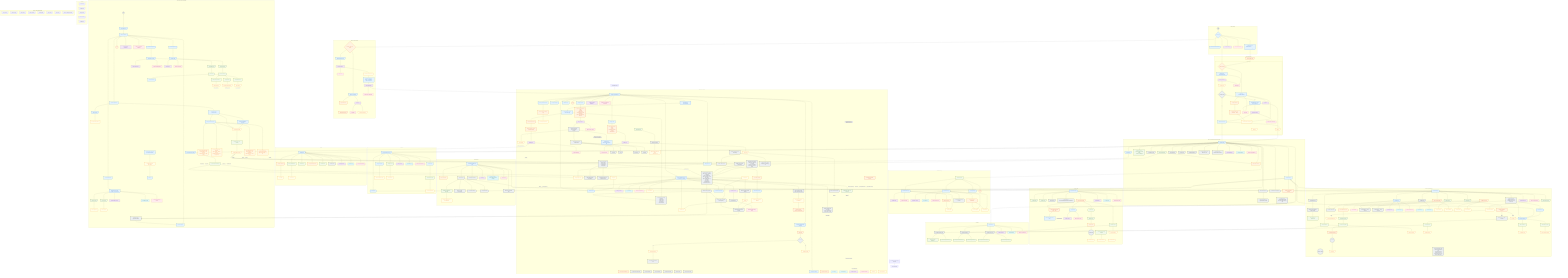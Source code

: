 ---
config:
  layout: dagre
---
flowchart TD
 subgraph s1["Landing & Entry"]
    direction TB
        n38(("Start"))
        n37{"Landing Page"}
        U_Browse["Browse/Search Businesses"]
        U_PublicStorefront["Public Storefront (Unauthenticated                                                                                          )"]
        n37_Loading["Loading landing…"]
        n37_Error["Failed to load landing"]
  end
 subgraph subGraph_Login["Login & Signup"]
    direction TB
        U_Auth_Choice{"Sign Up or Login?"}
        U_Login["Login Page: Phone/Email/Social"]
        U_ForgotPassword["Forgot Password?"]
        U_ResetFlow["Password Reset Flow (OTP/Link → Reset)"]
        U_SignUp["Sign Up Page: Phone/Email/Social"]
        U_FirstLogin{"First-Time Login?"}
        U_Onboarding_City["Onboarding Page: Select City & 5+ Interests"]
        U_ProductTour["Optional Product Tour"]
        U_Login_Success["Logged in"]
        U_Signup_Success["Account created"]
        U_Reset_Success["Password reset successful"]
        U_Auth_Error["Auth error"]
        U_Login_Loading["Logging in…"]
        U_SignUp_Loading["Creating account…"]
        U_Onboarding_Loading["Saving onboarding…"]
        U_Login_Error["Login failed"]
        U_SignUp_Error["Signup failed"]
        U_Onboarding_Error["Failed to save onboarding"]
  end
 subgraph subGraph_UserAuth["Authentication Gate"]
    direction TB
        U_LoginPrompt["Action requires login"]
        subGraph_Login
  end
 subgraph subGraph_Dashboard["Customer Dashboard & Global Navigation"]
    direction LR
        U_Dashboard["Dashboard Page"]
        U_Search["Global Search"]
        U_NotificationHub["Notification Hub"]
        U_BottomNav["Bottom Nav (Home • Search • Wallet • Social • Profile)<br>Common for all Pages"]
        n84["Top App Bar (Logo)"]
        n79["Select City Dropdown"]
        n80["Update City in Profile"]
        n59["Welcome Banner"]
        n55["Ads Carousel (max 6)"]
        n55_Fallback["Fill empty ad slots with organic promos (labeled)"]
        n56["Businesses in Spotlight (5+)"]
        n57["Hot Offers (5+)"]
        n58["Trending Products (5+)"]
        n60["Promoted Events / New Businesses (5+)"]
        n78["Tap cards to open Storefront/Offer/Product<br>Max of five will be shown in card."]
        n54["User Activity Card (share/collect/review/follow)"]
        n47["Manage Notifications (settings)"]
        U_Dashboard_Loading["Loading dashboard…"]
        U_Dashboard_Empty["Nothing to show yet"]
        U_Dashboard_Error["Failed to load dashboard"]
  end
 subgraph subGraph_Profile["Profile & Settings"]
    direction TB
        U_Profile_Dropdown["Avatar Dropdown"]
        U_ViewProfile["View/Edit Profile Page"]
        U_MyReviews["My Reviews Page"]
        U_ManageSettings["Manage Settings"]
        U_Logout(("Logout"))
        U_ViewProfile_Loading["Loading profile…"]
        U_ViewProfile_Error["Failed to load profile"]
        U_MyReviews_Loading["Loading my reviews…"]
        U_MyReviews_Empty["No reviews yet"]
        U_MyReviews_Error["Failed to load reviews"]
        n46["Manage Reviews (Edit/Delete)"]
        n41["Edit City & Interests"]
        n83["Open Business from My Reviews"]
        T_Profile_Saved["Profile updated"]
        T_Review_Updated["Review updated"]
        T_Review_Deleted["Review deleted"]
  end
 subgraph subGraph_SearchResults["Search Results"]
    direction TB
        U_SearchResults["Search Results Page (up to 20)"]
        U_FilterSort["Filter & Sort Modal"]
        n39["Select a Result"]
        n48["Add/remove Business to Favourites"]
        n49["See No of people recommended"]
        n50["See Location on Map"]
        n51["See Open Until Info"]
        n52["Find Nearby Businesses"]
        n53["Show up to 2 promoted slots"]
        U_Search_Loading["Searching…"]
        U_Search_Empty["No relevant results → show trending of similar category"]
        U_Search_Error["Search failed"]
        T_Fav_Business_Added["Business added/removed from favourites"]
  end
 subgraph subGraph_Storefront["Storefront (Authenticated)"]
    direction TB
        U_Storefront["Storefront Page"]
        n16["Basic Business Info"]
        n17["Details: Contact, Address, Hours, Holidays"]
        n42["Tap contact to see phone/email"]
        n1["Available Offers"]
        n3["Offer Details Modal (T&C)"]
        n8["4 Top/New Products displayed in storefront<br>total 99 products can be saved to db"]
        n9["Product Details Page"]
        n6["Read Reviews"]
        n40["Reviews: Infinite Scroll"]
        n2["Write a Review (Editor)"]
        n10["Edit/Delete Review"]
        U_CollectCoupon["Collect Coupon"]
        U_FavoriteBusiness["Favourite Business"]
        U_GPSCheckIn["GPS Check-in"]
        U_GPS_Prompt["Location Permission Request"]
        U_GPS_Denied["Location permission denied"]
        U_Checkin_Error["Check-in failed"]
        n11["Favourite Product"]
        n12["Share Product Link"]
        n13["Add Product to Wishlist"]
        n14["Share Offer to Friend"]
        n15["Share Storefront Link"]
        n32["Choose Friend (Share)"]
        n33["Confirm Friend (Share)"]
        n31(("Offer Shared"))
        n34(("Shared to Friend"))
        n86["GPS Check-in → notify merchant"]
        n87["Review action → notify merchant"]
        n88["Collect coupon → notify merchant"]
        U_Storefront_Loading["Loading storefront…"]
        U_Storefront_Error["Failed to load storefront"]
        n6_Loading["Loading reviews…"]
        n6_Empty["No reviews yet"]
        n6_Error["Failed to load reviews"]
        n8_Empty["No products yet"]
        n1_Empty["No offers found"]
        T_Coupon_Collected["Coupon collected"]
        T_Business_Fav["Business favourited"]
        T_Checkin_Done["Checked in"]
        T_Review_Saved["Review published"]
        T_Review_Edited["Review updated"]
        T_Review_Deleted2["Review deleted"]
        T_Product_Fav["Product favourited"]
        T_Product_Shared["Product link shared"]
        T_Product_Wishlisted["Product added to wishlist"]
        T_Offer_Shared["Offer shared"]
        T_Storefront_Shared["Storefront link shared"]
        n93@{ label: "Review has only two mode<br>1. Recommendv(Thumb up icon)<br>2. Don't Recommend (Thumbs Down Icon)<br>Max 30 words Text review can be in wither case." }
        n95["All Products page"]
  end
 subgraph subGraph_Wallet["Coupon Wallet"]
    direction TB
        U_Wallet["Coupon Wallet Page"]
        n61["Coupon Filters"]
        n63["Wallet Search"]
        n62["Summary Card"]
        n19["Coupon Actions (See/Collect/Manage/Delete/Favourite/Share)"]
        U_SelectCoupon_Share["Open Coupon (Modal)"]
        U_ViewCode["View Unique Redemption Code + T&C"]
        U_OfflineRedemption["Offline Redemption (Show code)"]
        U_ChooseFriend["Choose Friend"]
        U_ConfirmShare["Confirm Share"]
        U_Shared(("Coupon Shared"))
        n64["Coupon Detail"]
        n30["Favourite Coupon"]
        n27["Share Action"]
        n81["Collect/Reject Incoming Coupons"]
        U_Wallet_Loading["Loading wallet…"]
        U_Wallet_Empty["No coupons yet"]
        U_Wallet_Error["Failed to load wallet"]
        n64_Loading["Loading coupon…"]
        n64_Error["Failed to load coupon"]
        T_Coupon_Fav["Coupon favourited"]
        T_Coupon_Share_Sent["Coupon shared"]
        T_Coupon_Collected2["Coupon collected"]
        T_Coupon_Deleted["Coupon deleted"]
  end
 subgraph subGraph_Social["Social Hub"]
    direction TB
        U_SocialHub["Social Hub: Friends & Feed"]
        U_FindFriends["Find Friends"]
        U_SendRequest["Send Friend Request"]
        U_ManageRequests["Manage Requests"]
        U_ActivityFeed["Activity Feed"]
        n43["Manage Friends"]
        U_Social_Loading["Loading social…"]
        U_Social_Empty["No activities yet"]
        U_Social_Error["Failed to load social hub"]
        T_Friend_Request_Sent["Friend request sent"]
        T_Friend_Accepted["Friend request accepted"]
        T_Friend_Removed["Friend removed"]
  end
 subgraph subGraph_Favourites["Favourites"]
    direction TB
        n21["Favourites Page"]
        n22["Favourite Businesses Tab"]
        n23["Favourite Coupons Tab"]
        n24["Favourite Products Tab"]
        n70["Manage Favourite Businesses"]
        n71["Filters/Sorting (Businesses)"]
        n72["Manage Favourite Products"]
        n73["Filters/Sorting (Products)"]
        n74["Manage Favourite Coupons"]
        n75["Filters/Sorting (Coupons)"]
        n21_Loading["Loading favourites…"]
        n21_Empty["No favourites yet"]
        n21_Error["Failed to load favourites"]
  end
 subgraph subGraph_Wishlist["Wishlist"]
    direction TB
        U_Wishlist["Wishlist Page"]
        U_AddItem["Add Item Manually"]
        n44["Manage Wishlist Items"]
        n66["Filters/Sorting"]
        n67["Item Quick View (Modal)"]
        n68["Wishlist Search"]
        n69["Summary Card"]
        U_Wishlist_Loading["Loading wishlist…"]
        U_Wishlist_Empty["No items yet"]
        U_Wishlist_Error["Failed to load wishlist"]
        T_Wishlist_Added["Item added"]
        T_Wishlist_Removed["Item removed"]
  end
 subgraph subGraph_BusinessAuth["Business Authentication"]
    direction TB
        B_Auth_Choice{"Business: Sign Up or Login?"}
        B_SignUp["Business Sign Up Page"]
        B_Login["Business Login Page"]
        B_ForgotPassword["Forgot Password?"]
        B_ResetFlow["Password Reset Flow"]
        B_Onboarding["Business Onboarding: Profile • Location/Map • Photos • Categories"]
        B_Login_Loading["Logging in…"]
        B_Login_Error["Login failed"]
        B_SignUp_Loading["Creating business…"]
        B_SignUp_Error["Signup failed"]
        B_Onboard_Loading["Saving onboarding…"]
        B_Onboard_Error["Failed to save onboarding"]
        T_B_Login["Business login success"]
        T_B_Signup["Business account created"]
  end
 subgraph subGraphBusinessFlow["Business Owner Flow"]
    direction LR
        B_Dashboard["Business Dashboard Page"]
        B_ProfileMgmt["Manage Storefront Profile"]
        B_EditDetails["Edit Info, Hours, Holidays, Logo"]
        B_ManageProducts["Manage Products (store up to 100; choose 4 trending)"]
        B_CampaignMgmt["Manage Campaigns"]
        B_CreateOffer["Create Offer & Generate Coupons"]
        B_TargetedCampaign["Create Targeted Campaign"]
        B_ManageAds["Create/Manage Promotional Ads"]
        B_Analytics["Analytics Page"]
        B_CouponStats["Coupon Redemption Stats"]
        B_ReviewStats["Review Summaries"]
        n89["Offer Clicks Stats"]
        n90["Storefront Visit Stats"]
        n91["Follower Stats"]
        n92["Likes & Shares Stats"]
        B_Feedback["Customer Feedback"]
        B_RespondToReview["Respond to Reviews"]
        B_Billing["Billing/Payments"]
        B_NotificationHub["Notification Hub"]
        B_RedeemPage["Coupon Redemption Page (Merchant)"]
        B_EnterCode["Enter Code"]
        B_ValidateCode{"Valid Code?"}
        B_Redeemed["Marked as Redeemed"]
        B_InvalidCode["Invalid Code Error"]
        B_Logout(("Logout"))
        n76["Manage Offers"]
        n77["Manage Coupons"]
        n85["Redemption notifications sent"]
        B_Dashboard_Loading["Loading merchant dashboard…"]
        B_Dashboard_Error["Failed to load merchant dashboard"]
        B_Products_Loading["Loading products…"]
        B_Products_Empty["No products yet"]
        B_Products_Error["Failed to load products"]
        B_Offers_Empty["No offers yet"]
        B_Campaign_Empty["No campaigns yet"]
        B_Analytics_Loading["Loading analytics…"]
        B_Analytics_Error["Analytics fetch failed"]
        T_B_Profile_Saved["Storefront profile updated"]
        T_B_Product_Saved["Product saved"]
        T_B_Product_Deleted["Product deleted"]
        T_B_Offer_Created["Offer created"]
        T_B_Offer_Updated["Offer updated"]
        T_B_Ad_Saved["Ad saved"]
        T_B_Responded["Response posted"]
        T_B_Billing_Saved["Billing settings saved"]
        n94["Unbilled and credit balance summary"]
        Pricing_Config["Pricing Config (System)<br>• carousel_daily<br>• search_weekly<br>• trending_daily<br>• coupon_unit"]
        Pricing_Version["Active Pricing Version (timestamped)"]
        Pricing_Propagation["Propagate pricing to all surfaces (System)"]
        Pricing_Overrides["Overrides Store (System)<br>• city/region/tier"]
        Pricing_Promotions["Promotions Store (System)<br>• date ranges • first-week % • bundles<br>• examples: HYD launch, BLR festive, first-week, bundle"]
        Pricing_Context["Pricing Context (System)<br>• city/region • merchant_id • tier"]
        Pricing_Compute["Compute Effective (System)<br>Order: Config → Overrides → Promotions<br>Promo stacking rules:<br>• Apply 1 Global (e.g., First-week −50%)<br>• Apply 1 City/Region (e.g., HYD −25%)<br>• Then apply freebies/bundles<br>• Ensure final price ≥ 0"]
        Pricing_Effective["Effective Pricing (System)"]
        B_BusinessCity["Business City/Region (from onboarding)"]
        B_AdTypes["Choose Ad Type (prices auto from config)"]
        B_AdTypes_Prices["Current Prices (read-only, by context)<br>• Carousel /day<br>• Search /week<br>• Trending /day<br>• Coupon /coupon"]
        B_Ad_Schedule["Ad Schedule (start/end)"]
        B_AdRequest["Submit Ad Request (Owner approval required)"]
        B_AdRequest_Loading["Submitting ad…"]
        B_AdRequest_Error["Failed to submit ad"]
        B_AddToUnbilled["Add ad charges to Unbilled (upon approval)"]
        T_Ad_Approved["Ad approved"]
        T_Ad_Rejected["Ad rejected"]
        T_Ad_Ended["Ad ended"]
        B_Ad_AutoStop["Auto stop serving & prorate unbilled"]
        B_OfferTemplate["Offer Template (Modal)<br>• Name<br>• Period<br>• Description ≤30 words<br>• 1 Image<br>• Active/Inactive"]
        B_Offer_Save_Loading["Saving offer…"]
        B_Offer_Save_Error["Failed to save offer"]
        B_Offer_Inactive_Store["Inactive: store for later"]
        B_Offer_Active_To_Storefront["Active: visible in Storefront"]
        B_CouponTemplate["Coupon Template (Modal)<br>• Name<br>• Quantity<br>• Offer Period<br>• Description ≤10 words<br>• Logo (auto)<br>• Auto Coupon ID series + Barcode"]
        B_Coupon_GenerateIDs["Generate Coupon ID Series & Barcodes (System)"]
        B_Coupon_Save_Loading["Saving coupons…"]
        B_Coupon_Save_Error["Failed to save coupons"]
        B_Coupon_NotIssued["Not Issued"]
        B_Coupon_Issued["Issued"]
        B_Coupon_NotCollected["Not Collected"]
        B_Coupon_Collected["Collected"]
        B_Coupon_Expired["Expired (irreversible)"]
        B_Coupon_MarkExpired["Mark as Expired"]
        B_Coupon_NoRevive["Expired coupons cannot be revived<br>→ Create new set"]
        B_Coupon_Lifecycle["Track full lifecycle until Admin deletion"]
        B_Coupon_Archive["Business view: Issued/Collected/Expired lists"]
        B_StockItems["Stock Items (max 100)"]
        B_DisplayItems["Display Items (max 4 on Storefront)"]
        B_MediaRules["Media per Display Item<br>• ≤4 images<br>• ≤1 video ≤60s (optional)<br>• If video exists → priority"]
        B_Media_Uploading["Uploading media…"]
        B_Media_Transcoding["Processing video…"]
        B_Media_Error["Media upload/processing failed"]
        B_Retention["Data retention: 365 days (unless deleted/overwritten)"]
        T_Retention_Warning["Items nearing 365 days retention limit"]
        B_Retention_Override["Request retention extension (if policy allows)"]
        B_Billing_Dispute["Raise Billing Dispute"]
        P_Billing_Review["Admin Billing Review"]
        T_Billing_Credit_Issued["Credit issued & applied to Unbilled"]
  end
 subgraph subGraphAdminFlow["Command Centre / Admin Panel"]
    direction LR
        P_Start(("Start"))
        P_Login["Secure Admin Login"]
        P_Dashboard["Platform Dashboard"]
        P_Revenue["Revenue Analytics"]
        P_BizMgmt["Business Management"]
        P_UserMgmt["User Management"]
        P_ContentModeration["Content Moderation"]
        P_Settings["System Configuration"]
        P_Logout(("Logout"))
        P_BizList["All Businesses (Table)"]
        n35["Filter Businesses"]
        P_SelectBiz["Select a Business"]
        P_ToggleVisibility["Toggle Visibility"]
        P_BlockBiz["Block Spammy Business"]
        P_UserList["All Users (Table)"]
        P_SearchUser["Search/Filter Users"]
        P_SelectUser["Select User"]
        P_ViewUserActivity["View User Activity"]
        P_BlockUser["Suspend/Block User"]
        P_FlaggedContentQueue["Flagged Content Queue (Reviews, offers, products)"]
        P_ApproveContent["Approve Content"]
        P_RejectContent["Reject Content"]
        P_Pricing["Configure Pricing (Coupons, Ads)"]
        P_Pricing_Publish["Publish Pricing (new version)"]
        P_DriverAlgo["Driver Algorithm"]
        P_Dashboard_Loading["Loading admin dashboard…"]
        P_Dashboard_Error["Failed to load admin dashboard"]
        P_BizList_Loading["Loading businesses…"]
        P_BizList_Error["Failed to load businesses"]
        P_UserList_Loading["Loading users…"]
        P_UserList_Error["Failed to load users"]
        P_Flagged_Loading["Loading flagged content…"]
        P_Flagged_Empty["No flagged content"]
        P_Flagged_Error["Failed to load flagged content"]
        T_Admin_Visibility["Business visibility updated"]
        T_Admin_Blocked_Biz["Business blocked"]
        T_Admin_Blocked_User["User blocked"]
        T_Admin_Approve["Content approved"]
        T_Admin_Reject["Content rejected"]
        T_Admin_Pricing_Saved["Pricing updated (draft)"]
        T_Admin_Pricing_Published["Pricing published (active)"]
        T_Admin_Driver_Saved["Driver algorithm updated"]
        P_AdRequestsQueue["Ad Requests Queue (MVP)"]
        P_AdApproval["Approve/Reject Ad Request"]
        P_MonthlyBilling["Monthly Invoicing (aggregate unbilled)"]
        P_CouponArchive["Coupon Archive & Deletion (on request/compliance)"]
        T_Admin_Coupon_Deleted["Coupon set deleted (irreversible)"]
        P_AuditLog["Audit Log"]
        P_Pricing_Overrides["Manage Regional/City Overrides"]
        P_Pricing_Promotions["Manage Promotions (rules)"]
        Promo_HYD_2025Launch["Promo: Hyderabad Launch<br>City=Hyderabad • −25% Carousel<br>Valid: 2025-09-01 → 2025-09-30"]
        Promo_BLR_Festive["Promo: Bengaluru Festive<br>City=Bengaluru • −15% Trending/Day<br>Valid: 2025-10-15 → 2025-11-15"]
        Promo_Default_FirstWeek["Promo: First Week New Merchant<br>Scope=Global • −50% all ad types<br>Condition: first 7 days from T_B_Signup"]
        Promo_Bundle_Ads["Promo: Bundle Deal<br>Scope=Region=Telangana • Buy 6 Carousel days → 1 free"]
  end
 subgraph UserFlow["User Flow"]
    direction LR
        U_Home["Home Page"]
        U_Profile["Profile Page"]
        U_ProfileEmpty["Empty Profile"]
        U_ProfileLoading["Profile Loading"]
        U_ProfileError["Profile Error"]
  end
 subgraph Legend["Legend - UI Component Roles"]
    direction TB
        L_Page["Page Screen"]
        L_Modal["Modal / Popup"]
        L_BottomSheet["Bottom Sheet"]
        L_Toast["Toast / Snackbar"]
        L_Loading["Loading State"]
        L_Empty["Empty State"]
        L_Error["Error State"]
        L_System["System / Background Flow"]
  end
    P_Pricing_Promotions --> Promo_HYD_2025Launch & Promo_BLR_Festive & Promo_Default_FirstWeek & Promo_Bundle_Ads & T_Admin_Pricing_Saved
    n38 --> n37
    n37 --> n37_Loading & n37_Error & U_Browse & U_PublicStorefront & U_Auth_Choice & B_Auth_Choice
    U_PublicStorefront --> U_LoginPrompt
    U_LoginPrompt --> U_Auth_Choice
    U_Auth_Choice --> U_Login & U_SignUp
    U_Login --> U_ForgotPassword & U_Login_Loading
    U_Login_Loading --> U_Login_Success & U_Login_Error
    U_Login_Error --> U_Login
    U_ForgotPassword --> U_ResetFlow
    U_ResetFlow --> U_Reset_Success
    U_Reset_Success --> U_Login
    U_SignUp --> U_SignUp_Loading
    U_SignUp_Loading --> U_Signup_Success & U_SignUp_Error
    U_SignUp_Error --> U_SignUp
    U_Signup_Success --> U_FirstLogin
    U_FirstLogin -- Yes --> U_Onboarding_City
    U_FirstLogin -- No --> U_ProductTour
    U_Onboarding_City --> U_Onboarding_Loading
    U_Onboarding_Loading --> U_Onboarding_Error & U_ProductTour
    U_ProductTour --> U_Login_Success & U_Dashboard
    U_Login_Success --> U_Dashboard
    U_Dashboard --> U_Dashboard_Loading & U_Dashboard_Empty & U_Dashboard_Error & U_Search & U_NotificationHub & n79 & n84 & U_BottomNav & n59 & n55 & n56 & n57 & n58 & n60 & n54 & U_Profile_Dropdown & U_Wallet & U_SocialHub & n21 & U_Wishlist
    n55 --> n55_Fallback
    n79 --> n80 & Pricing_Context
    n80 --> U_Dashboard
    U_Profile_Dropdown --> U_ViewProfile & U_MyReviews & U_ManageSettings & U_Logout
    U_ViewProfile --> U_ViewProfile_Loading & U_ViewProfile_Error & n41
    n41 --> T_Profile_Saved
    T_Profile_Saved --> U_ViewProfile
    U_MyReviews --> U_MyReviews_Loading & U_MyReviews_Empty & U_MyReviews_Error & n46 & n83
    n46 --> T_Review_Updated & T_Review_Deleted
    T_Review_Updated --> U_MyReviews
    T_Review_Deleted --> U_MyReviews
    U_Search --> U_SearchResults
    U_SearchResults --> U_Search_Loading & U_Search_Empty & U_Search_Error & U_FilterSort & n39 & n52 & n53 & U_Storefront
    n39 --> U_Storefront & n48 & n49 & n50 & n51
    n48 --> T_Fav_Business_Added
    U_Storefront --> U_Storefront_Loading & U_Storefront_Error & n16 & n1 & n6 & n8 & U_CollectCoupon & U_FavoriteBusiness & U_GPSCheckIn & n2 & n15
    n16 --> n17
    n17 --> n42
    n1 --> n3 & n1_Empty
    n6 --> n6_Loading & n6_Empty & n6_Error & n40 & n40
    n8 --> n8_Empty & n9 & n95
    n3 --> n14
    n2 --> T_Review_Saved & n87
    n10 --> T_Review_Edited & T_Review_Deleted2 & n87
    U_CollectCoupon --> T_Coupon_Collected & n88
    U_FavoriteBusiness --> T_Business_Fav & n22
    U_GPSCheckIn --> U_GPS_Prompt & U_Checkin_Error
    U_GPS_Prompt -- Allow --> T_Checkin_Done & n86
    U_GPS_Prompt -- Deny --> U_GPS_Denied
    n9 --> n11 & n12 & n13
    n11 --> T_Product_Fav & n24
    n12 --> T_Product_Shared
    n13 --> T_Product_Wishlisted
    n14 --> n32
    n32 --> n33
    n33 --> n31
    n31 --> T_Offer_Shared
    n15 --> T_Storefront_Shared
    U_Wallet --> U_Wallet_Loading & U_Wallet_Empty & U_Wallet_Error & n61 & n63 & n62 & n19 & U_SelectCoupon_Share
    U_SelectCoupon_Share --> n27 & U_ViewCode & n30 & n64
    n64 --> n64_Loading & n64_Error
    n27 --> U_ChooseFriend
    U_ChooseFriend --> U_ConfirmShare
    U_ConfirmShare --> U_Shared
    U_Shared --> T_Coupon_Share_Sent
    U_ViewCode --> U_OfflineRedemption
    n30 --> T_Coupon_Fav & n23
    n81 --> T_Coupon_Collected2
    U_OfflineRedemption -.-> B_RedeemPage
    U_SocialHub --> U_Social_Loading & U_Social_Empty & U_Social_Error & U_FindFriends & U_ManageRequests & U_ActivityFeed & n43
    U_FindFriends --> U_SendRequest
    U_SendRequest --> T_Friend_Request_Sent
    U_ManageRequests --> T_Friend_Accepted
    n43 --> T_Friend_Removed
    n21 --> n21_Loading & n21_Empty & n21_Error & n22 & n23 & n24
    n22 --> n70 & n71
    n24 --> n72 & n73
    n23 --> n74 & n75
    U_Wishlist --> U_Wishlist_Loading & U_Wishlist_Empty & U_Wishlist_Error & U_AddItem & n44 & n66 & n67 & n68 & n69
    U_AddItem --> T_Wishlist_Added
    n44 --> T_Wishlist_Removed
    B_Auth_Choice --> B_Login & B_SignUp
    B_Login --> B_ForgotPassword & B_Login_Loading
    B_Login_Loading --> B_Login_Error & T_B_Login
    B_SignUp --> B_SignUp_Loading
    B_SignUp_Loading --> B_SignUp_Error & T_B_Signup
    T_B_Signup --> B_Onboarding
    B_Onboarding --> B_Onboard_Loading
    B_Onboard_Loading --> B_Onboard_Error & B_Dashboard
    B_Dashboard --> B_Dashboard_Loading & B_Dashboard_Error & B_ProfileMgmt & B_ManageProducts & n76 & n77 & B_CampaignMgmt & B_ManageAds & B_Analytics & B_Feedback & B_Billing & B_RedeemPage & B_NotificationHub & B_Logout
    B_ProfileMgmt --> B_EditDetails
    B_EditDetails --> T_B_Profile_Saved
    B_ManageProducts --> B_Products_Loading & B_Products_Empty & B_Products_Error & B_StockItems & B_DisplayItems & B_MediaRules & B_Retention & T_B_Product_Saved & T_B_Product_Deleted & B_Media_Uploading
    B_Media_Uploading --> B_Media_Transcoding
    B_Media_Transcoding --> T_B_Product_Saved & B_Media_Error
    B_DisplayItems -. Visible on .-> n8
    B_MediaRules -. Video priority .-> n9
    B_Retention --> T_Retention_Warning
    T_Retention_Warning --> B_Retention_Override
    n76 --> B_OfferTemplate
    B_OfferTemplate --> B_Offer_Save_Loading
    B_Offer_Save_Loading --> T_B_Offer_Created & B_Offer_Save_Error
    T_B_Offer_Created --> B_Offer_Active_To_Storefront & B_Offer_Inactive_Store
    B_Offer_Active_To_Storefront -. Show in .-> n1
    B_Offer_Inactive_Store -. Stored for later .-> B_ManageProducts
    B_OfferTemplate -. Flagged .-> P_FlaggedContentQueue
    n77 --> B_CouponTemplate
    B_CouponTemplate --> B_Coupon_Save_Loading
    B_Coupon_Save_Loading --> B_Coupon_Save_Error & B_Coupon_GenerateIDs
    B_Coupon_GenerateIDs --> T_B_Offer_Updated & B_Coupon_Lifecycle & B_Coupon_Archive
    B_Coupon_Lifecycle --> B_Coupon_NotIssued & B_Coupon_Issued & B_Coupon_NotCollected & B_Coupon_Collected
    B_Coupon_MarkExpired --> B_Coupon_Expired
    B_Coupon_Expired --> B_Coupon_NoRevive
    B_Coupon_MarkExpired -. Allowed only if state ∈ {NotIssued, NotCollected} .-> B_Coupon_Lifecycle
    U_ViewCode -. Barcode/ID shown .-> B_RedeemPage
    B_Coupon_Lifecycle -. "Admin-only deletion req" .-> P_CouponArchive
    P_CouponArchive --> T_Admin_Coupon_Deleted
    T_Admin_Coupon_Deleted --> P_AuditLog
    P_Settings --> P_Pricing & P_DriverAlgo
    P_Pricing --> T_Admin_Pricing_Saved & P_Pricing_Overrides & P_Pricing_Promotions
    T_Admin_Pricing_Saved --> P_Pricing_Publish
    P_Pricing_Publish --> T_Admin_Pricing_Published
    T_Admin_Pricing_Published --> Pricing_Config & Pricing_Overrides & Pricing_Promotions
    Pricing_Config --> Pricing_Version & Pricing_Propagation & Pricing_Compute
    P_Pricing_Overrides --> T_Admin_Pricing_Saved
    Promo_HYD_2025Launch -. included .-> Pricing_Promotions
    Promo_BLR_Festive -. included .-> Pricing_Promotions
    Promo_Default_FirstWeek -. included .-> Pricing_Promotions
    Promo_Bundle_Ads -. included .-> Pricing_Promotions
    B_BusinessCity --> Pricing_Context
    Pricing_Overrides --> Pricing_Compute
    Pricing_Promotions --> Pricing_Compute
    Pricing_Context --> Pricing_Compute
    Pricing_Compute --> Pricing_Effective
    Promo_Default_FirstWeek -. Global Promo .-> Pricing_Compute
    Promo_HYD_2025Launch -. City Promo .-> Pricing_Compute
    Promo_BLR_Festive -. City Promo .-> Pricing_Compute
    Promo_Bundle_Ads -. Bundle/Freebie .-> Pricing_Compute
    Pricing_Effective --> B_AdTypes_Prices & B_AddToUnbilled & P_MonthlyBilling
    B_ManageAds --> B_AdTypes
    B_AdTypes --> B_AdTypes_Prices & B_Ad_Schedule
    B_Ad_Schedule --> B_AdRequest
    B_AdRequest --> B_AdRequest_Loading
    B_AdRequest_Loading --> B_AdRequest_Error & P_AdRequestsQueue
    P_AdRequestsQueue --> P_AdApproval
    P_AdApproval --> T_Ad_Approved & T_Ad_Rejected
    T_Ad_Approved --> B_AddToUnbilled & B_NotificationHub & B_Ad_AutoStop
    T_Ad_Rejected --> B_NotificationHub
    B_AddToUnbilled --> n94
    T_Ad_Approved -. Carousel ad .-> n55
    T_Ad_Approved -. Trending business ad .-> n56
    T_Ad_Approved -. Search results ad .-> n53
    T_Ad_Approved -. Coupon promotions .-> U_Wallet
    B_Ad_AutoStop --> T_Ad_Ended
    T_Ad_Ended --> n94
    n94 --> P_MonthlyBilling
    P_MonthlyBilling --> P_Revenue
    B_Billing --> T_B_Billing_Saved & B_Billing_Dispute
    B_Billing_Dispute --> P_Billing_Review
    P_Billing_Review --> T_Billing_Credit_Issued
    T_Billing_Credit_Issued --> n94
    B_RedeemPage --> B_EnterCode
    B_EnterCode --> B_ValidateCode
    B_ValidateCode -- Yes --> B_Redeemed
    B_ValidateCode -- No --> B_InvalidCode
    B_Redeemed --> n85
    B_CreateOffer -. Coupon discoverable .-> U_Storefront
    B_ManageAds -. Ad appears in User Dashboard/Search .-> U_Dashboard
    B_Redeemed -. Redemption confirmed .-> U_PostRedemption["Auto Check-in & Prompt for Feedback"]
    U_PostRedemption --> U_LeaveFeedback["Leave Feedback"]
    U_LeaveFeedback -. New feedback sent .-> B_Feedback
    subGraphUserFlow["subGraphUserFlow"] --> subGraphBusinessFlow
    B_ManageProducts -. Flagged .-> P_FlaggedContentQueue
    P_Start --> P_Login
    P_Login --> P_Dashboard
    P_Dashboard --> P_Dashboard_Loading & P_Dashboard_Error & P_Revenue & P_BizMgmt & P_UserMgmt & P_ContentModeration & P_Settings & P_Logout
    P_BizMgmt --> P_BizList
    P_BizList --> P_BizList_Loading & P_BizList_Error & n35
    n35 --> P_SelectBiz
    P_SelectBiz --> P_ToggleVisibility & P_BlockBiz
    P_ToggleVisibility --> T_Admin_Visibility
    P_BlockBiz --> T_Admin_Blocked_Biz
    T_Admin_Visibility -. Visibility updated .-> B_Dashboard
    T_Admin_Blocked_Biz -. Account blocked .-> B_Login
    P_UserMgmt --> P_UserList
    P_UserList --> P_UserList_Loading & P_UserList_Error & P_SearchUser
    P_SearchUser --> P_SelectUser
    P_SelectUser --> P_ViewUserActivity & P_BlockUser
    P_BlockUser --> T_Admin_Blocked_User
    T_Admin_Blocked_User -. Account blocked .-> U_Login
    P_ContentModeration --> P_FlaggedContentQueue
    P_FlaggedContentQueue --> P_Flagged_Loading & P_Flagged_Empty & P_Flagged_Error & P_ApproveContent & P_RejectContent
    P_ApproveContent --> T_Admin_Approve
    P_RejectContent --> T_Admin_Reject
    P_DriverAlgo --> T_Admin_Driver_Saved
    U_NotificationHub --> n47 & U_Storefront & n9 & U_ViewCode & U_ActivityFeed & U_ViewProfile
    n95 --> n9
    n93@{ shape: rect}
     n38:::System
     n37:::Page
     U_Browse:::Page
     U_PublicStorefront:::Page
     n37_Loading:::Loading
     n37_Error:::Error
     U_Auth_Choice:::Modal
     U_Login:::Page
     U_ForgotPassword:::Modal
     U_ResetFlow:::Modal
     U_SignUp:::Page
     U_FirstLogin:::System
     U_Onboarding_City:::Page
     U_ProductTour:::Page
     U_Login_Success:::Toast
     U_Signup_Success:::Toast
     U_Reset_Success:::Toast
     U_Auth_Error:::Toast
     U_Login_Loading:::Loading
     U_SignUp_Loading:::Loading
     U_Onboarding_Loading:::Loading
     U_Login_Error:::Error
     U_SignUp_Error:::Error
     U_Onboarding_Error:::Error
     U_LoginPrompt:::Modal
     U_Dashboard:::Page
     U_Search:::Page
     U_NotificationHub:::Page
     U_BottomNav:::BottomSheet
     n84:::System
     n79:::BottomSheet
     n80:::Modal
     n59:::System
     n55:::System
     n55_Fallback:::System
     n56:::System
     n57:::System
     n58:::System
     n60:::System
     n78:::System
     n54:::System
     n47:::Modal
     U_Dashboard_Loading:::Loading
     U_Dashboard_Empty:::Empty
     U_Dashboard_Error:::Error
     U_Profile_Dropdown:::BottomSheet
     U_ViewProfile:::Page
     U_MyReviews:::Page
     U_ManageSettings:::Page
     U_Logout:::Modal
     U_ViewProfile_Loading:::Loading
     U_ViewProfile_Error:::Error
     U_MyReviews_Loading:::Loading
     U_MyReviews_Empty:::Empty
     U_MyReviews_Error:::Error
     n46:::Modal
     n41:::Modal
     n83:::System
     T_Profile_Saved:::Toast
     T_Review_Updated:::Toast
     T_Review_Deleted:::Toast
     U_SearchResults:::Page
     U_FilterSort:::Modal
     n39:::System
     n48:::BottomSheet
     n49:::System
     n50:::System
     n51:::System
     n52:::System
     n53:::System
     U_Search_Loading:::Loading
     U_Search_Empty:::Empty
     U_Search_Error:::Error
     T_Fav_Business_Added:::Toast
     U_Storefront:::Page
     n16:::System
     n17:::System
     n42:::BottomSheet
     n1:::System
     n3:::Modal
     n8:::System
     n9:::Page
     n6:::Page
     n40:::System
     n2:::Modal
     n10:::Modal
     U_CollectCoupon:::BottomSheet
     U_FavoriteBusiness:::BottomSheet
     U_GPSCheckIn:::BottomSheet
     U_GPS_Prompt:::Modal
     U_GPS_Denied:::Toast
     U_Checkin_Error:::Error
     n11:::BottomSheet
     n12:::BottomSheet
     n13:::BottomSheet
     n14:::BottomSheet
     n15:::BottomSheet
     n32:::BottomSheet
     n33:::Modal
     n31:::System
     n34:::System
     n86:::System
     n87:::System
     n88:::System
     U_Storefront_Loading:::Loading
     U_Storefront_Error:::Error
     n6_Loading:::Loading
     n6_Empty:::Empty
     n6_Error:::Error
     n8_Empty:::Empty
     n1_Empty:::Empty
     T_Coupon_Collected:::Toast
     T_Business_Fav:::Toast
     T_Checkin_Done:::Toast
     T_Review_Saved:::Toast
     T_Review_Edited:::Toast
     T_Review_Deleted2:::Toast
     T_Product_Fav:::Toast
     T_Product_Shared:::Toast
     T_Product_Wishlisted:::Toast
     T_Offer_Shared:::Toast
     T_Storefront_Shared:::Toast
     n93:::System
     n95:::Page
     U_Wallet:::Page
     n61:::BottomSheet
     n63:::BottomSheet
     n62:::System
     n19:::System
     U_SelectCoupon_Share:::Modal
     U_ViewCode:::Modal
     U_OfflineRedemption:::Page
     U_ChooseFriend:::BottomSheet
     U_ConfirmShare:::Modal
     U_Shared:::System
     n64:::Page
     n30:::BottomSheet
     n27:::BottomSheet
     n81:::BottomSheet
     U_Wallet_Loading:::Loading
     U_Wallet_Empty:::Empty
     U_Wallet_Error:::Error
     n64_Loading:::Loading
     n64_Error:::Error
     T_Coupon_Fav:::Toast
     T_Coupon_Share_Sent:::Toast
     T_Coupon_Collected2:::Toast
     T_Coupon_Deleted:::Toast
     U_SocialHub:::Page
     U_FindFriends:::Page
     U_SendRequest:::BottomSheet
     U_ManageRequests:::Page
     U_ActivityFeed:::Page
     n43:::BottomSheet
     U_Social_Loading:::Loading
     U_Social_Empty:::Empty
     U_Social_Error:::Error
     T_Friend_Request_Sent:::Toast
     T_Friend_Accepted:::Toast
     T_Friend_Removed:::Toast
     n21:::Page
     n22:::System
     n23:::System
     n24:::System
     n70:::BottomSheet
     n71:::BottomSheet
     n72:::BottomSheet
     n73:::BottomSheet
     n74:::BottomSheet
     n75:::BottomSheet
     n21_Loading:::Loading
     n21_Empty:::Empty
     n21_Error:::Error
     U_Wishlist:::Page
     U_AddItem:::Modal
     n44:::BottomSheet
     n66:::BottomSheet
     n67:::Modal
     n68:::BottomSheet
     n69:::System
     U_Wishlist_Loading:::Loading
     U_Wishlist_Empty:::Empty
     U_Wishlist_Error:::Error
     T_Wishlist_Added:::Toast
     T_Wishlist_Removed:::Toast
     B_Auth_Choice:::Modal
     B_SignUp:::Page
     B_Login:::Page
     B_ForgotPassword:::Modal
     B_ResetFlow:::Modal
     B_Onboarding:::Page
     B_Login_Loading:::Loading
     B_Login_Error:::Error
     B_SignUp_Loading:::Loading
     B_SignUp_Error:::Error
     B_Onboard_Loading:::Loading
     B_Onboard_Error:::Error
     T_B_Login:::Toast
     T_B_Signup:::Toast
     B_Dashboard:::Page
     B_ProfileMgmt:::Page
     B_EditDetails:::Modal
     B_ManageProducts:::Page
     B_CampaignMgmt:::Page
     B_CreateOffer:::Modal
     B_TargetedCampaign:::Modal
     B_ManageAds:::Page
     B_Analytics:::Page
     B_CouponStats:::System
     B_ReviewStats:::System
     n89:::System
     n90:::System
     n91:::System
     n92:::System
     B_Feedback:::Page
     B_RespondToReview:::Modal
     B_Billing:::Page
     B_NotificationHub:::Page
     B_RedeemPage:::Page
     B_EnterCode:::Modal
     B_ValidateCode:::System
     B_Redeemed:::Toast
     B_InvalidCode:::Toast
     B_Logout:::Modal
     n76:::Page
     n77:::Page
     n85:::System
     B_Dashboard_Loading:::Loading
     B_Dashboard_Error:::Error
     B_Products_Loading:::Loading
     B_Products_Empty:::Empty
     B_Products_Error:::Error
     B_Offers_Empty:::Empty
     B_Campaign_Empty:::Empty
     B_Analytics_Loading:::Loading
     B_Analytics_Error:::Error
     T_B_Profile_Saved:::Toast
     T_B_Product_Saved:::Toast
     T_B_Product_Deleted:::Toast
     T_B_Offer_Created:::Toast
     T_B_Offer_Updated:::Toast
     T_B_Ad_Saved:::Toast
     T_B_Responded:::Toast
     T_B_Billing_Saved:::Toast
     n94:::System
     Pricing_Config:::System
     Pricing_Version:::System
     Pricing_Propagation:::System
     Pricing_Overrides:::System
     Pricing_Promotions:::System
     Pricing_Context:::System
     Pricing_Compute:::System
     Pricing_Effective:::System
     B_BusinessCity:::System
     B_AdTypes:::Page
     B_AdTypes_Prices:::System
     B_Ad_Schedule:::Modal
     B_AdRequest:::Modal
     B_AdRequest_Loading:::Loading
     B_AdRequest_Error:::Error
     B_AddToUnbilled:::System
     T_Ad_Approved:::Toast
     T_Ad_Rejected:::Toast
     T_Ad_Ended:::Toast
     B_Ad_AutoStop:::System
     B_OfferTemplate:::Modal
     B_Offer_Save_Loading:::Loading
     B_Offer_Save_Error:::Error
     B_Offer_Inactive_Store:::System
     B_Offer_Active_To_Storefront:::System
     B_CouponTemplate:::Modal
     B_Coupon_GenerateIDs:::System
     B_Coupon_Save_Loading:::Loading
     B_Coupon_Save_Error:::Error
     B_Coupon_NotIssued:::System
     B_Coupon_Issued:::System
     B_Coupon_NotCollected:::System
     B_Coupon_Collected:::System
     B_Coupon_Expired:::System
     B_Coupon_MarkExpired:::BottomSheet
     B_Coupon_NoRevive:::Toast
     B_Coupon_Lifecycle:::System
     B_Coupon_Archive:::Page
     B_StockItems:::Page
     B_DisplayItems:::BottomSheet
     B_MediaRules:::System
     B_Media_Uploading:::Loading
     B_Media_Transcoding:::System
     B_Media_Error:::Error
     B_Retention:::System
     T_Retention_Warning:::Toast
     B_Retention_Override:::Modal
     B_Billing_Dispute:::Modal
     P_Billing_Review:::Page
     T_Billing_Credit_Issued:::Toast
     P_Start:::System
     P_Login:::Page
     P_Dashboard:::Page
     P_Revenue:::Page
     P_BizMgmt:::Page
     P_UserMgmt:::Page
     P_ContentModeration:::Page
     P_Settings:::Page
     P_Logout:::Modal
     P_BizList:::Page
     n35:::BottomSheet
     P_SelectBiz:::BottomSheet
     P_ToggleVisibility:::BottomSheet
     P_BlockBiz:::BottomSheet
     P_UserList:::Page
     P_SearchUser:::BottomSheet
     P_SelectUser:::BottomSheet
     P_ViewUserActivity:::Page
     P_BlockUser:::BottomSheet
     P_FlaggedContentQueue:::Page
     P_ApproveContent:::BottomSheet
     P_RejectContent:::BottomSheet
     P_Pricing:::Page
     P_Pricing_Publish:::BottomSheet
     P_DriverAlgo:::Page
     P_Dashboard_Loading:::Loading
     P_Dashboard_Error:::Error
     P_BizList_Loading:::Loading
     P_BizList_Error:::Error
     P_UserList_Loading:::Loading
     P_UserList_Error:::Error
     P_Flagged_Loading:::Loading
     P_Flagged_Empty:::Empty
     P_Flagged_Error:::Error
     T_Admin_Visibility:::Toast
     T_Admin_Blocked_Biz:::Toast
     T_Admin_Blocked_User:::Toast
     T_Admin_Approve:::Toast
     T_Admin_Reject:::Toast
     T_Admin_Pricing_Saved:::Toast
     T_Admin_Pricing_Published:::Toast
     T_Admin_Driver_Saved:::Toast
     P_AdRequestsQueue:::Page
     P_AdApproval:::BottomSheet
     P_MonthlyBilling:::System
     P_CouponArchive:::Page
     T_Admin_Coupon_Deleted:::Toast
     P_AuditLog:::Page
     P_Pricing_Overrides:::Page
     P_Pricing_Promotions:::Page
     Promo_HYD_2025Launch:::Promo
     Promo_BLR_Festive:::Promo
     Promo_Default_FirstWeek:::Promo
     Promo_Bundle_Ads:::Promo
    classDef Modal fill:#FFF3E0,stroke:#E65100,stroke-width:2px,color:#BF360C
    classDef BottomSheet fill:#F1F8E9,stroke:#33691E,stroke-width:2px,color:#1B5E20
    classDef Toast fill:#FFFDE7,stroke:#F57F17,stroke-width:2px,color:#E65100
    classDef Loading fill:#F3E5F5,stroke:#4A148C,stroke-width:2px,color:#311B92,stroke-dasharray: 4 2
    classDef Empty fill:#E0F7FA,stroke:#006064,stroke-width:2px,color:#004D40,stroke-dasharray: 4 2
    classDef Error fill:#FFEBEE,stroke:#B71C1C,stroke-width:2px,color:#880E4F,stroke-dasharray: 4 2
    classDef System fill:#ECEFF1, stroke:#263238, stroke-width:2px, color:#212121
    classDef Promo fill:#FFF8E1,stroke:#F57F17,stroke-width:2px,color:#E65100
    classDef Page fill:#E3F2FD, stroke:#1565C0, stroke-width:2px, color:#0D47A1